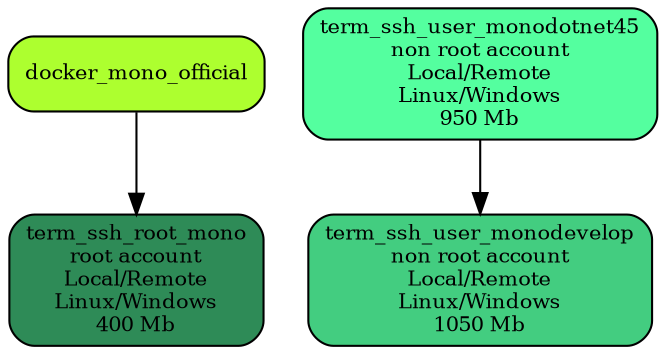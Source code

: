 digraph docker
{
 "mono" [label="docker_mono_official",shape=box,fillcolor="greenyellow",style="filled,rounded", fontsize="10.0"];
 "term_ssh_root_mono" [label="term_ssh_root_mono\nroot account\nLocal/Remote\nLinux/Windows\n400 Mb",shape=box,fillcolor="seagreen",style="filled,rounded", fontsize="10.0"];
 "term_ssh_user_monodotnet45" [label="term_ssh_user_monodotnet45\nnon root account\nLocal/Remote\nLinux/Windows\n950 Mb",shape=box,fillcolor="seagreen1",style="filled,rounded", fontsize="10.0"];
 "term_ssh_user_monodevelop" [label="term_ssh_user_monodevelop\nnon root account\nLocal/Remote\nLinux/Windows\n1050 Mb",shape=box,fillcolor="seagreen3",style="filled,rounded", fontsize="10.0"];
 "mono" -> "term_ssh_root_mono"
 "term_ssh_user_monodotnet45" -> "term_ssh_user_monodevelop";
}
